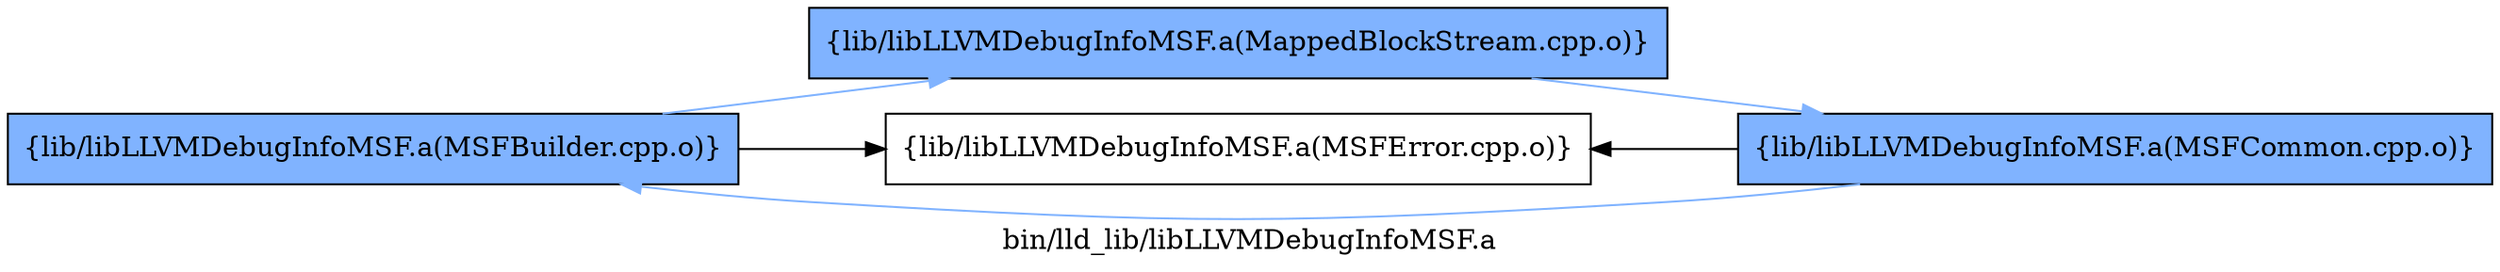digraph "bin/lld_lib/libLLVMDebugInfoMSF.a" {
	label="bin/lld_lib/libLLVMDebugInfoMSF.a";
	rankdir=LR;
	{ rank=same; Node0x561a2e68c1b8;  }
	{ rank=same; Node0x561a2e68ce38; Node0x561a2e68dab8;  }

	Node0x561a2e68c1b8 [shape=record,shape=box,group=1,style=filled,fillcolor="0.600000 0.5 1",label="{lib/libLLVMDebugInfoMSF.a(MSFBuilder.cpp.o)}"];
	Node0x561a2e68c1b8 -> Node0x561a2e68ce38[color="0.600000 0.5 1"];
	Node0x561a2e68c1b8 -> Node0x561a2e68dab8;
	Node0x561a2e68ce38 [shape=record,shape=box,group=1,style=filled,fillcolor="0.600000 0.5 1",label="{lib/libLLVMDebugInfoMSF.a(MappedBlockStream.cpp.o)}"];
	Node0x561a2e68ce38 -> Node0x561a2e68e738[color="0.600000 0.5 1"];
	Node0x561a2e68e738 [shape=record,shape=box,group=1,style=filled,fillcolor="0.600000 0.5 1",label="{lib/libLLVMDebugInfoMSF.a(MSFCommon.cpp.o)}"];
	Node0x561a2e68e738 -> Node0x561a2e68c1b8[color="0.600000 0.5 1"];
	Node0x561a2e68e738 -> Node0x561a2e68dab8;
	Node0x561a2e68dab8 [shape=record,shape=box,group=0,label="{lib/libLLVMDebugInfoMSF.a(MSFError.cpp.o)}"];
}
